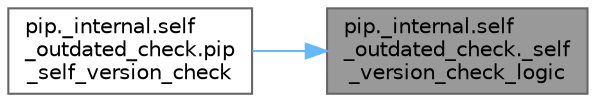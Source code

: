 digraph "pip._internal.self_outdated_check._self_version_check_logic"
{
 // LATEX_PDF_SIZE
  bgcolor="transparent";
  edge [fontname=Helvetica,fontsize=10,labelfontname=Helvetica,labelfontsize=10];
  node [fontname=Helvetica,fontsize=10,shape=box,height=0.2,width=0.4];
  rankdir="RL";
  Node1 [id="Node000001",label="pip._internal.self\l_outdated_check._self\l_version_check_logic",height=0.2,width=0.4,color="gray40", fillcolor="grey60", style="filled", fontcolor="black",tooltip=" "];
  Node1 -> Node2 [id="edge1_Node000001_Node000002",dir="back",color="steelblue1",style="solid",tooltip=" "];
  Node2 [id="Node000002",label="pip._internal.self\l_outdated_check.pip\l_self_version_check",height=0.2,width=0.4,color="grey40", fillcolor="white", style="filled",URL="$namespacepip_1_1__internal_1_1self__outdated__check.html#aa9ec6c8db15db9806e565589d57643a6",tooltip=" "];
}
